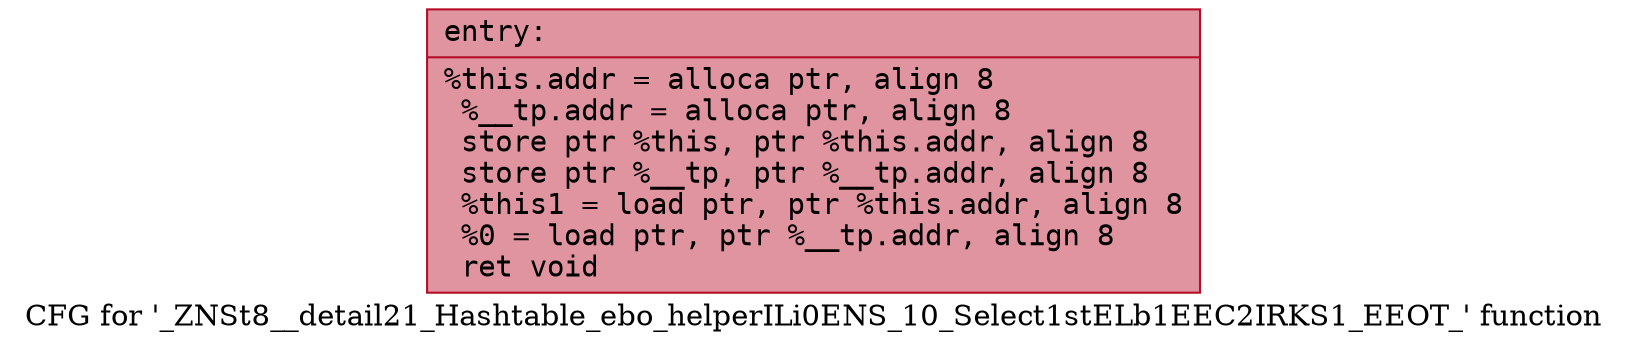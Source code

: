 digraph "CFG for '_ZNSt8__detail21_Hashtable_ebo_helperILi0ENS_10_Select1stELb1EEC2IRKS1_EEOT_' function" {
	label="CFG for '_ZNSt8__detail21_Hashtable_ebo_helperILi0ENS_10_Select1stELb1EEC2IRKS1_EEOT_' function";

	Node0x556bfe9c3ce0 [shape=record,color="#b70d28ff", style=filled, fillcolor="#b70d2870" fontname="Courier",label="{entry:\l|  %this.addr = alloca ptr, align 8\l  %__tp.addr = alloca ptr, align 8\l  store ptr %this, ptr %this.addr, align 8\l  store ptr %__tp, ptr %__tp.addr, align 8\l  %this1 = load ptr, ptr %this.addr, align 8\l  %0 = load ptr, ptr %__tp.addr, align 8\l  ret void\l}"];
}
